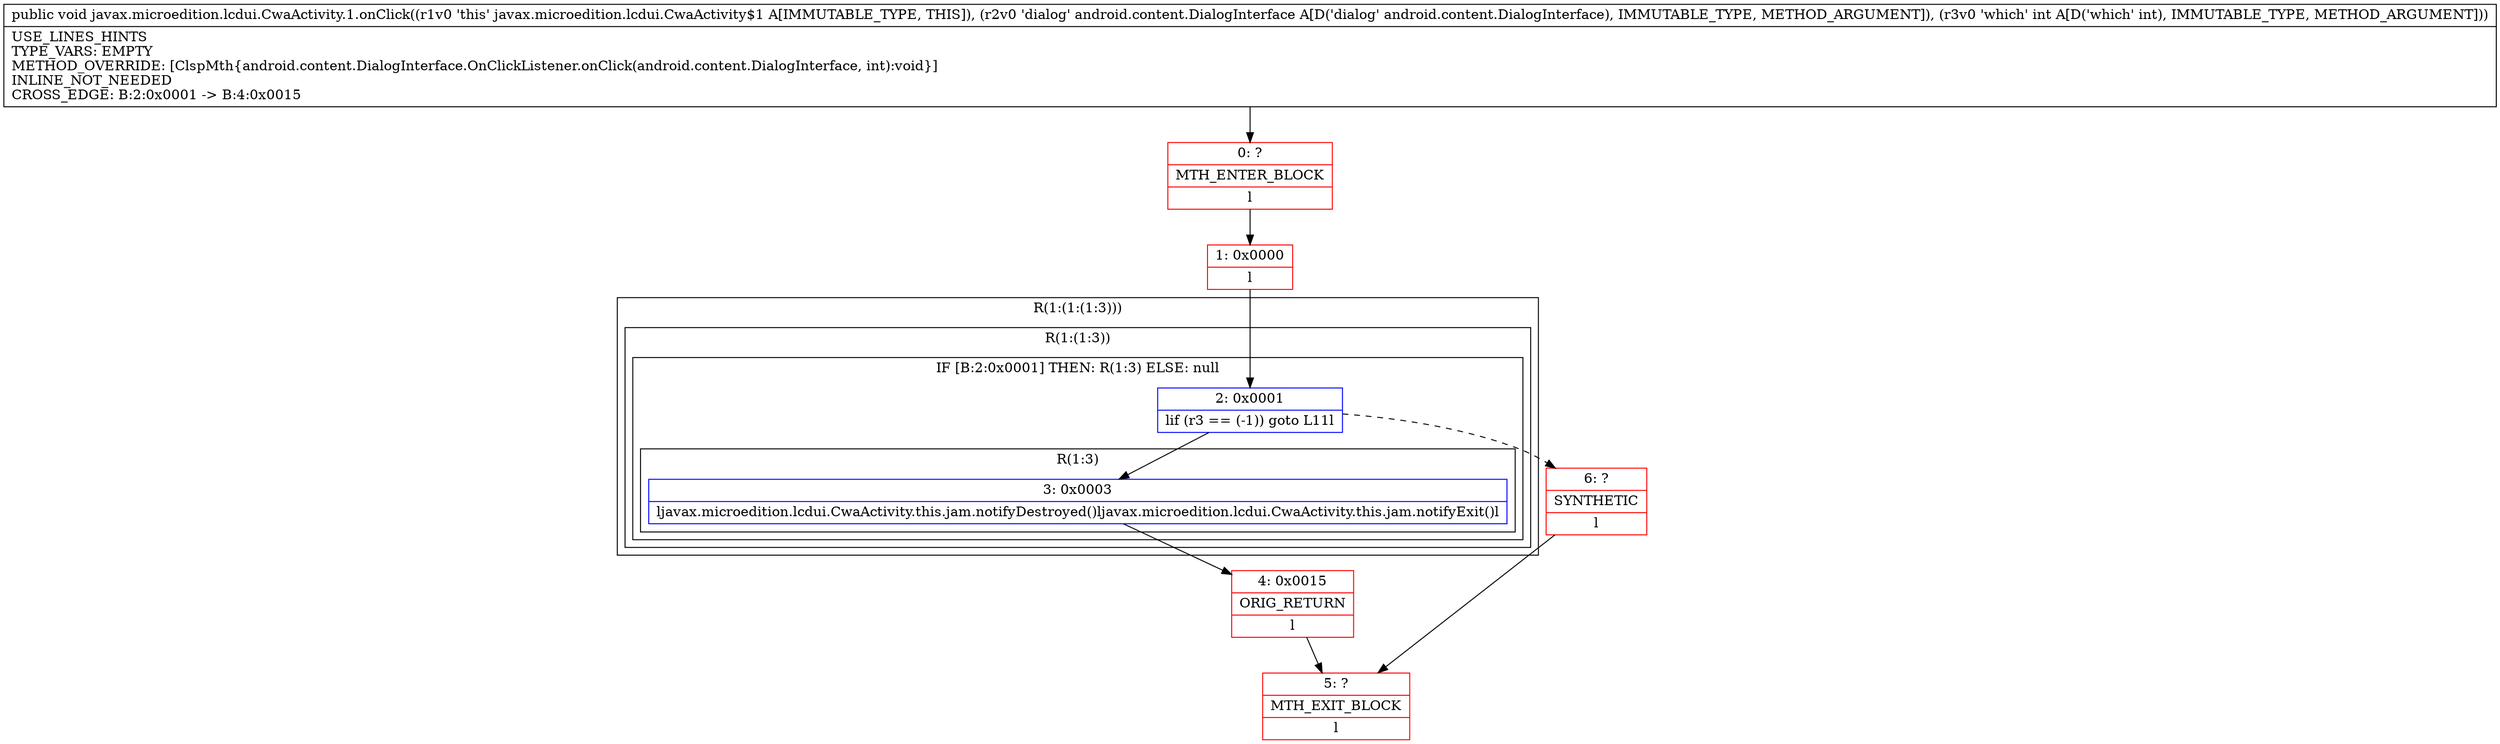 digraph "CFG forjavax.microedition.lcdui.CwaActivity.1.onClick(Landroid\/content\/DialogInterface;I)V" {
subgraph cluster_Region_695619660 {
label = "R(1:(1:(1:3)))";
node [shape=record,color=blue];
subgraph cluster_Region_1053476947 {
label = "R(1:(1:3))";
node [shape=record,color=blue];
subgraph cluster_IfRegion_14611329 {
label = "IF [B:2:0x0001] THEN: R(1:3) ELSE: null";
node [shape=record,color=blue];
Node_2 [shape=record,label="{2\:\ 0x0001|lif (r3 == (\-1)) goto L11l}"];
subgraph cluster_Region_179683717 {
label = "R(1:3)";
node [shape=record,color=blue];
Node_3 [shape=record,label="{3\:\ 0x0003|ljavax.microedition.lcdui.CwaActivity.this.jam.notifyDestroyed()ljavax.microedition.lcdui.CwaActivity.this.jam.notifyExit()l}"];
}
}
}
}
Node_0 [shape=record,color=red,label="{0\:\ ?|MTH_ENTER_BLOCK\l|l}"];
Node_1 [shape=record,color=red,label="{1\:\ 0x0000|l}"];
Node_4 [shape=record,color=red,label="{4\:\ 0x0015|ORIG_RETURN\l|l}"];
Node_5 [shape=record,color=red,label="{5\:\ ?|MTH_EXIT_BLOCK\l|l}"];
Node_6 [shape=record,color=red,label="{6\:\ ?|SYNTHETIC\l|l}"];
MethodNode[shape=record,label="{public void javax.microedition.lcdui.CwaActivity.1.onClick((r1v0 'this' javax.microedition.lcdui.CwaActivity$1 A[IMMUTABLE_TYPE, THIS]), (r2v0 'dialog' android.content.DialogInterface A[D('dialog' android.content.DialogInterface), IMMUTABLE_TYPE, METHOD_ARGUMENT]), (r3v0 'which' int A[D('which' int), IMMUTABLE_TYPE, METHOD_ARGUMENT]))  | USE_LINES_HINTS\lTYPE_VARS: EMPTY\lMETHOD_OVERRIDE: [ClspMth\{android.content.DialogInterface.OnClickListener.onClick(android.content.DialogInterface, int):void\}]\lINLINE_NOT_NEEDED\lCROSS_EDGE: B:2:0x0001 \-\> B:4:0x0015\l}"];
MethodNode -> Node_0;
Node_2 -> Node_3;
Node_2 -> Node_6[style=dashed];
Node_3 -> Node_4;
Node_0 -> Node_1;
Node_1 -> Node_2;
Node_4 -> Node_5;
Node_6 -> Node_5;
}

